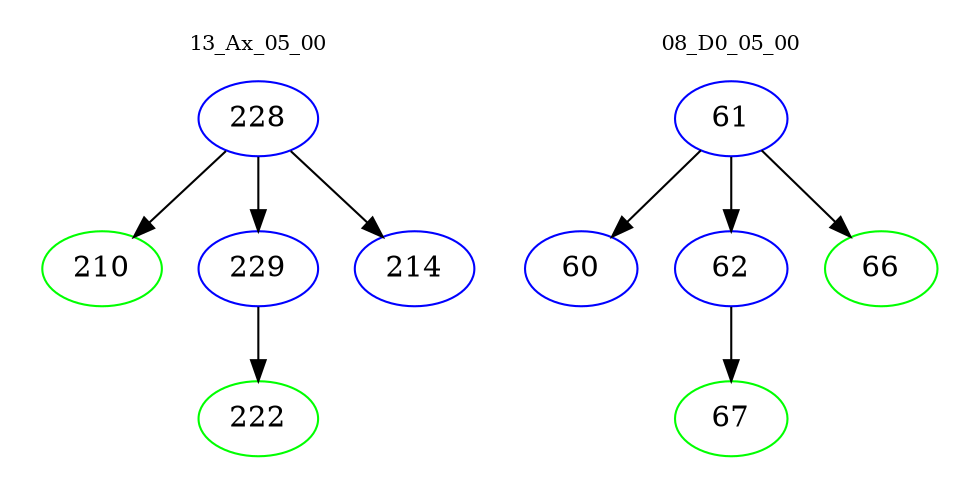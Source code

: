 digraph{
subgraph cluster_0 {
color = white
label = "13_Ax_05_00";
fontsize=10;
T0_228 [label="228", color="blue"]
T0_228 -> T0_210 [color="black"]
T0_210 [label="210", color="green"]
T0_228 -> T0_229 [color="black"]
T0_229 [label="229", color="blue"]
T0_229 -> T0_222 [color="black"]
T0_222 [label="222", color="green"]
T0_228 -> T0_214 [color="black"]
T0_214 [label="214", color="blue"]
}
subgraph cluster_1 {
color = white
label = "08_D0_05_00";
fontsize=10;
T1_61 [label="61", color="blue"]
T1_61 -> T1_60 [color="black"]
T1_60 [label="60", color="blue"]
T1_61 -> T1_62 [color="black"]
T1_62 [label="62", color="blue"]
T1_62 -> T1_67 [color="black"]
T1_67 [label="67", color="green"]
T1_61 -> T1_66 [color="black"]
T1_66 [label="66", color="green"]
}
}
